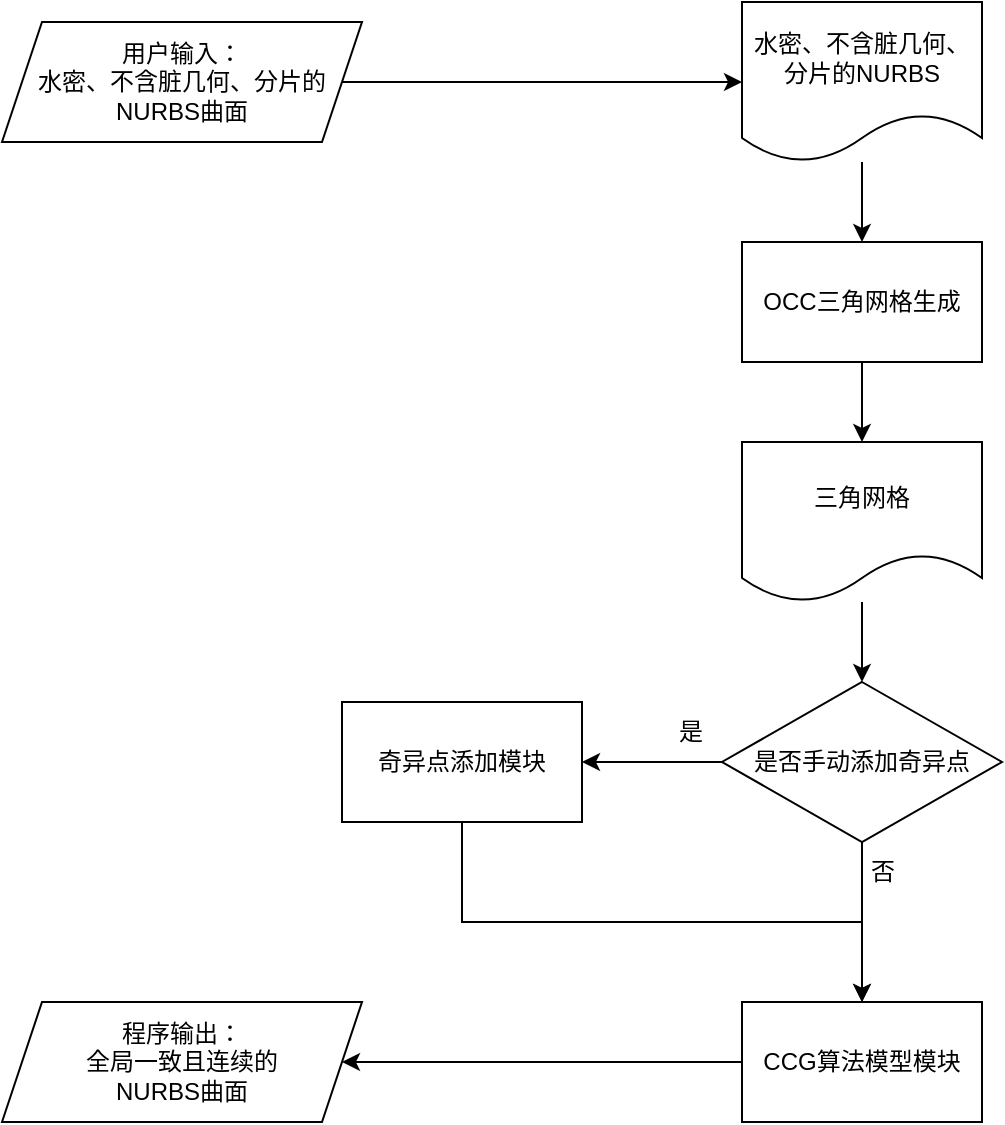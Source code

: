 <mxfile version="24.2.3" type="github">
  <diagram name="第 1 页" id="mYQJcJAnMv660zFbzMM6">
    <mxGraphModel dx="1379" dy="817" grid="1" gridSize="10" guides="1" tooltips="1" connect="1" arrows="1" fold="1" page="1" pageScale="1" pageWidth="827" pageHeight="1169" math="0" shadow="0">
      <root>
        <mxCell id="0" />
        <mxCell id="1" parent="0" />
        <mxCell id="N-VXdCK7WpnAZVzeiWxV-4" value="" style="edgeStyle=orthogonalEdgeStyle;rounded=0;orthogonalLoop=1;jettySize=auto;html=1;" edge="1" parent="1" source="N-VXdCK7WpnAZVzeiWxV-2" target="N-VXdCK7WpnAZVzeiWxV-3">
          <mxGeometry relative="1" as="geometry" />
        </mxCell>
        <mxCell id="N-VXdCK7WpnAZVzeiWxV-2" value="用户输入：&lt;div&gt;水密、不含脏几何、分片的NURBS曲面&lt;/div&gt;" style="shape=parallelogram;perimeter=parallelogramPerimeter;whiteSpace=wrap;html=1;fixedSize=1;" vertex="1" parent="1">
          <mxGeometry x="50" y="280" width="180" height="60" as="geometry" />
        </mxCell>
        <mxCell id="N-VXdCK7WpnAZVzeiWxV-6" value="" style="edgeStyle=orthogonalEdgeStyle;rounded=0;orthogonalLoop=1;jettySize=auto;html=1;" edge="1" parent="1" source="N-VXdCK7WpnAZVzeiWxV-3" target="N-VXdCK7WpnAZVzeiWxV-5">
          <mxGeometry relative="1" as="geometry" />
        </mxCell>
        <mxCell id="N-VXdCK7WpnAZVzeiWxV-3" value="水密、不含脏几何、分片的NURBS" style="shape=document;whiteSpace=wrap;html=1;boundedLbl=1;" vertex="1" parent="1">
          <mxGeometry x="420" y="270" width="120" height="80" as="geometry" />
        </mxCell>
        <mxCell id="N-VXdCK7WpnAZVzeiWxV-8" value="" style="edgeStyle=orthogonalEdgeStyle;rounded=0;orthogonalLoop=1;jettySize=auto;html=1;" edge="1" parent="1" source="N-VXdCK7WpnAZVzeiWxV-5" target="N-VXdCK7WpnAZVzeiWxV-7">
          <mxGeometry relative="1" as="geometry" />
        </mxCell>
        <mxCell id="N-VXdCK7WpnAZVzeiWxV-5" value="OCC三角网格生成" style="rounded=0;whiteSpace=wrap;html=1;" vertex="1" parent="1">
          <mxGeometry x="420" y="390" width="120" height="60" as="geometry" />
        </mxCell>
        <mxCell id="N-VXdCK7WpnAZVzeiWxV-12" value="" style="edgeStyle=orthogonalEdgeStyle;rounded=0;orthogonalLoop=1;jettySize=auto;html=1;" edge="1" parent="1" source="N-VXdCK7WpnAZVzeiWxV-7" target="N-VXdCK7WpnAZVzeiWxV-11">
          <mxGeometry relative="1" as="geometry" />
        </mxCell>
        <mxCell id="N-VXdCK7WpnAZVzeiWxV-7" value="三角网格" style="shape=document;whiteSpace=wrap;html=1;boundedLbl=1;" vertex="1" parent="1">
          <mxGeometry x="420" y="490" width="120" height="80" as="geometry" />
        </mxCell>
        <mxCell id="N-VXdCK7WpnAZVzeiWxV-14" value="" style="edgeStyle=orthogonalEdgeStyle;rounded=0;orthogonalLoop=1;jettySize=auto;html=1;" edge="1" parent="1" source="N-VXdCK7WpnAZVzeiWxV-11" target="N-VXdCK7WpnAZVzeiWxV-13">
          <mxGeometry relative="1" as="geometry" />
        </mxCell>
        <mxCell id="N-VXdCK7WpnAZVzeiWxV-17" value="" style="edgeStyle=orthogonalEdgeStyle;rounded=0;orthogonalLoop=1;jettySize=auto;html=1;" edge="1" parent="1" source="N-VXdCK7WpnAZVzeiWxV-11" target="N-VXdCK7WpnAZVzeiWxV-16">
          <mxGeometry relative="1" as="geometry" />
        </mxCell>
        <mxCell id="N-VXdCK7WpnAZVzeiWxV-11" value="是否手动添加奇异点" style="rhombus;whiteSpace=wrap;html=1;" vertex="1" parent="1">
          <mxGeometry x="410" y="610" width="140" height="80" as="geometry" />
        </mxCell>
        <mxCell id="N-VXdCK7WpnAZVzeiWxV-21" value="" style="edgeStyle=orthogonalEdgeStyle;rounded=0;orthogonalLoop=1;jettySize=auto;html=1;" edge="1" parent="1" source="N-VXdCK7WpnAZVzeiWxV-13" target="N-VXdCK7WpnAZVzeiWxV-20">
          <mxGeometry relative="1" as="geometry" />
        </mxCell>
        <mxCell id="N-VXdCK7WpnAZVzeiWxV-13" value="CCG算法模型模块" style="whiteSpace=wrap;html=1;" vertex="1" parent="1">
          <mxGeometry x="420" y="770" width="120" height="60" as="geometry" />
        </mxCell>
        <mxCell id="N-VXdCK7WpnAZVzeiWxV-15" value="是" style="text;html=1;align=center;verticalAlign=middle;resizable=0;points=[];autosize=1;strokeColor=none;fillColor=none;" vertex="1" parent="1">
          <mxGeometry x="374" y="620" width="40" height="30" as="geometry" />
        </mxCell>
        <mxCell id="N-VXdCK7WpnAZVzeiWxV-23" style="edgeStyle=orthogonalEdgeStyle;rounded=0;orthogonalLoop=1;jettySize=auto;html=1;" edge="1" parent="1" source="N-VXdCK7WpnAZVzeiWxV-16" target="N-VXdCK7WpnAZVzeiWxV-13">
          <mxGeometry relative="1" as="geometry">
            <Array as="points">
              <mxPoint x="280" y="730" />
              <mxPoint x="480" y="730" />
            </Array>
          </mxGeometry>
        </mxCell>
        <mxCell id="N-VXdCK7WpnAZVzeiWxV-16" value="奇异点添加模块" style="whiteSpace=wrap;html=1;" vertex="1" parent="1">
          <mxGeometry x="220" y="620" width="120" height="60" as="geometry" />
        </mxCell>
        <mxCell id="N-VXdCK7WpnAZVzeiWxV-18" value="否" style="text;html=1;align=center;verticalAlign=middle;resizable=0;points=[];autosize=1;strokeColor=none;fillColor=none;" vertex="1" parent="1">
          <mxGeometry x="470" y="690" width="40" height="30" as="geometry" />
        </mxCell>
        <mxCell id="N-VXdCK7WpnAZVzeiWxV-20" value="程序输出：&lt;div&gt;全局一致且连续的&lt;/div&gt;&lt;div&gt;NURBS曲面&lt;/div&gt;" style="shape=parallelogram;perimeter=parallelogramPerimeter;whiteSpace=wrap;html=1;fixedSize=1;" vertex="1" parent="1">
          <mxGeometry x="50" y="770" width="180" height="60" as="geometry" />
        </mxCell>
      </root>
    </mxGraphModel>
  </diagram>
</mxfile>
